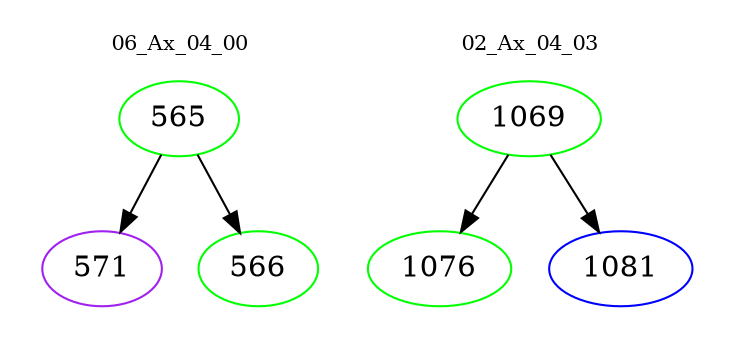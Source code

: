 digraph{
subgraph cluster_0 {
color = white
label = "06_Ax_04_00";
fontsize=10;
T0_565 [label="565", color="green"]
T0_565 -> T0_571 [color="black"]
T0_571 [label="571", color="purple"]
T0_565 -> T0_566 [color="black"]
T0_566 [label="566", color="green"]
}
subgraph cluster_1 {
color = white
label = "02_Ax_04_03";
fontsize=10;
T1_1069 [label="1069", color="green"]
T1_1069 -> T1_1076 [color="black"]
T1_1076 [label="1076", color="green"]
T1_1069 -> T1_1081 [color="black"]
T1_1081 [label="1081", color="blue"]
}
}
